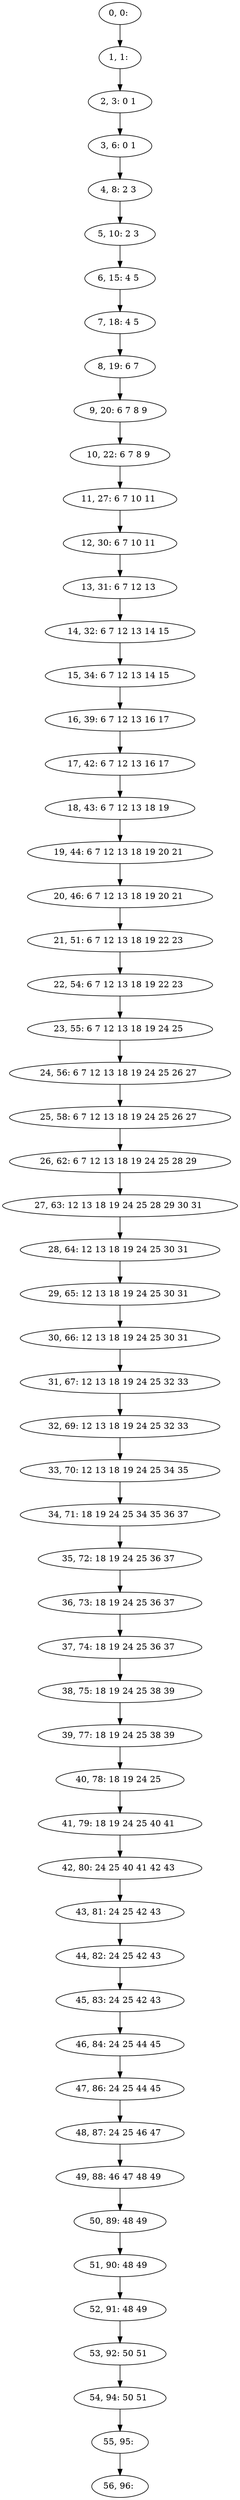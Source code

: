 digraph G {
0[label="0, 0: "];
1[label="1, 1: "];
2[label="2, 3: 0 1 "];
3[label="3, 6: 0 1 "];
4[label="4, 8: 2 3 "];
5[label="5, 10: 2 3 "];
6[label="6, 15: 4 5 "];
7[label="7, 18: 4 5 "];
8[label="8, 19: 6 7 "];
9[label="9, 20: 6 7 8 9 "];
10[label="10, 22: 6 7 8 9 "];
11[label="11, 27: 6 7 10 11 "];
12[label="12, 30: 6 7 10 11 "];
13[label="13, 31: 6 7 12 13 "];
14[label="14, 32: 6 7 12 13 14 15 "];
15[label="15, 34: 6 7 12 13 14 15 "];
16[label="16, 39: 6 7 12 13 16 17 "];
17[label="17, 42: 6 7 12 13 16 17 "];
18[label="18, 43: 6 7 12 13 18 19 "];
19[label="19, 44: 6 7 12 13 18 19 20 21 "];
20[label="20, 46: 6 7 12 13 18 19 20 21 "];
21[label="21, 51: 6 7 12 13 18 19 22 23 "];
22[label="22, 54: 6 7 12 13 18 19 22 23 "];
23[label="23, 55: 6 7 12 13 18 19 24 25 "];
24[label="24, 56: 6 7 12 13 18 19 24 25 26 27 "];
25[label="25, 58: 6 7 12 13 18 19 24 25 26 27 "];
26[label="26, 62: 6 7 12 13 18 19 24 25 28 29 "];
27[label="27, 63: 12 13 18 19 24 25 28 29 30 31 "];
28[label="28, 64: 12 13 18 19 24 25 30 31 "];
29[label="29, 65: 12 13 18 19 24 25 30 31 "];
30[label="30, 66: 12 13 18 19 24 25 30 31 "];
31[label="31, 67: 12 13 18 19 24 25 32 33 "];
32[label="32, 69: 12 13 18 19 24 25 32 33 "];
33[label="33, 70: 12 13 18 19 24 25 34 35 "];
34[label="34, 71: 18 19 24 25 34 35 36 37 "];
35[label="35, 72: 18 19 24 25 36 37 "];
36[label="36, 73: 18 19 24 25 36 37 "];
37[label="37, 74: 18 19 24 25 36 37 "];
38[label="38, 75: 18 19 24 25 38 39 "];
39[label="39, 77: 18 19 24 25 38 39 "];
40[label="40, 78: 18 19 24 25 "];
41[label="41, 79: 18 19 24 25 40 41 "];
42[label="42, 80: 24 25 40 41 42 43 "];
43[label="43, 81: 24 25 42 43 "];
44[label="44, 82: 24 25 42 43 "];
45[label="45, 83: 24 25 42 43 "];
46[label="46, 84: 24 25 44 45 "];
47[label="47, 86: 24 25 44 45 "];
48[label="48, 87: 24 25 46 47 "];
49[label="49, 88: 46 47 48 49 "];
50[label="50, 89: 48 49 "];
51[label="51, 90: 48 49 "];
52[label="52, 91: 48 49 "];
53[label="53, 92: 50 51 "];
54[label="54, 94: 50 51 "];
55[label="55, 95: "];
56[label="56, 96: "];
0->1 ;
1->2 ;
2->3 ;
3->4 ;
4->5 ;
5->6 ;
6->7 ;
7->8 ;
8->9 ;
9->10 ;
10->11 ;
11->12 ;
12->13 ;
13->14 ;
14->15 ;
15->16 ;
16->17 ;
17->18 ;
18->19 ;
19->20 ;
20->21 ;
21->22 ;
22->23 ;
23->24 ;
24->25 ;
25->26 ;
26->27 ;
27->28 ;
28->29 ;
29->30 ;
30->31 ;
31->32 ;
32->33 ;
33->34 ;
34->35 ;
35->36 ;
36->37 ;
37->38 ;
38->39 ;
39->40 ;
40->41 ;
41->42 ;
42->43 ;
43->44 ;
44->45 ;
45->46 ;
46->47 ;
47->48 ;
48->49 ;
49->50 ;
50->51 ;
51->52 ;
52->53 ;
53->54 ;
54->55 ;
55->56 ;
}
